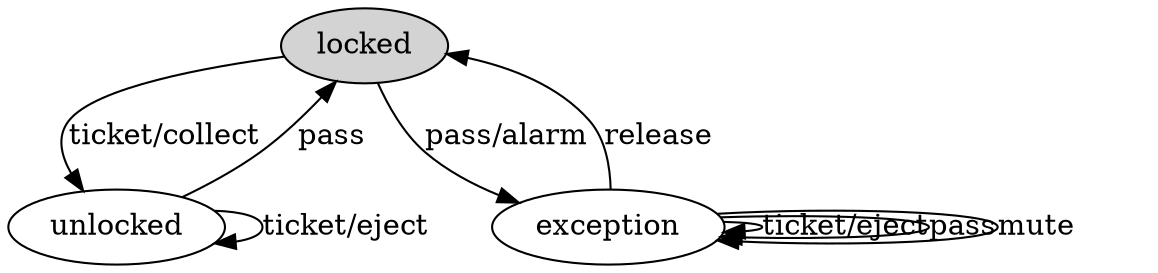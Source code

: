 digraph G {
  locked [label="locked", shape=ellipse, style=filled]
  unlocked [label="unlocked", shape=ellipse]
  exception [label="exception", shape=ellipse]
  locked -> unlocked [label="ticket/collect"]
  locked -> exception [label="pass/alarm"]
  unlocked -> unlocked [label="ticket/eject"]
  unlocked -> locked [label="pass"]
  exception -> exception [label="ticket/eject"]
  exception -> exception [label="pass"]
  exception -> exception [label="mute"]
  exception -> locked [label="release"]
}
